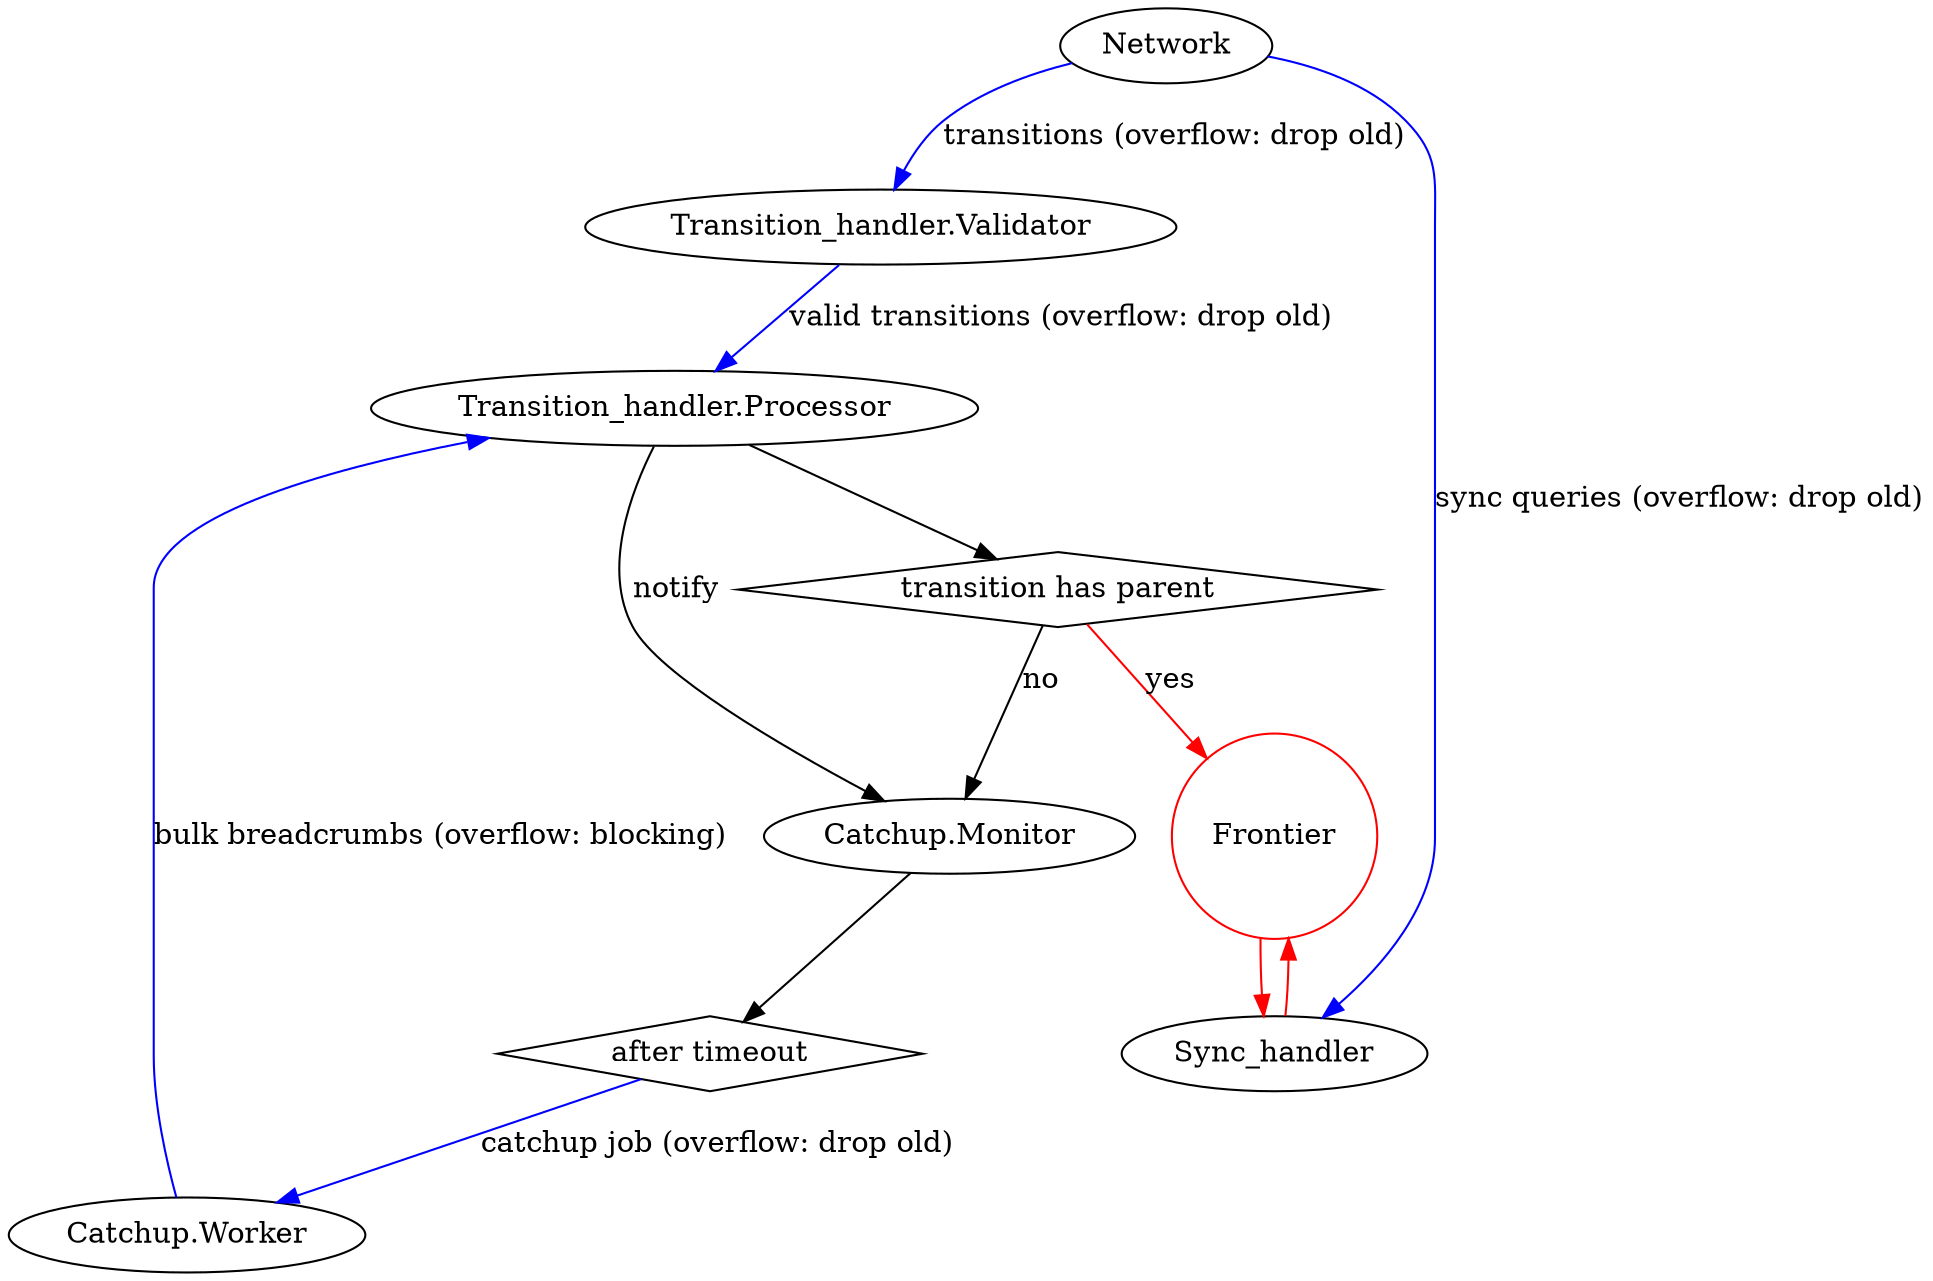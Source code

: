 digraph G {
  // rankdir=LR;

  Network -> "Transition_handler.Validator" [label="transitions (overflow: drop old)",color=blue];
  Network -> Sync_handler [label="sync queries (overflow: drop old)",color=blue];

  "transition has parent" [shape=diamond];
  "Transition_handler.Validator" -> "Transition_handler.Processor" [label="valid transitions (overflow: drop old)",color=blue];
  "Transition_handler.Processor" -> "transition has parent";
  "transition has parent" -> Frontier [label="yes",color=red];
  "transition has parent" -> "Catchup.Monitor" [label="no"];
  "Transition_handler.Processor" -> "Catchup.Monitor" [label="notify"];

  "after timeout" [shape=diamond];
  "Catchup.Monitor" -> "after timeout";
  "after timeout" -> "Catchup.Worker" [label="catchup job (overflow: drop old)",color=blue];
  "Catchup.Worker" -> "Transition_handler.Processor" [label="bulk breadcrumbs (overflow: blocking)",color=blue];

  Frontier [shape=circle,color=red];
  Frontier -> Sync_handler [color=red];
  Sync_handler -> Frontier [color=red];
}
